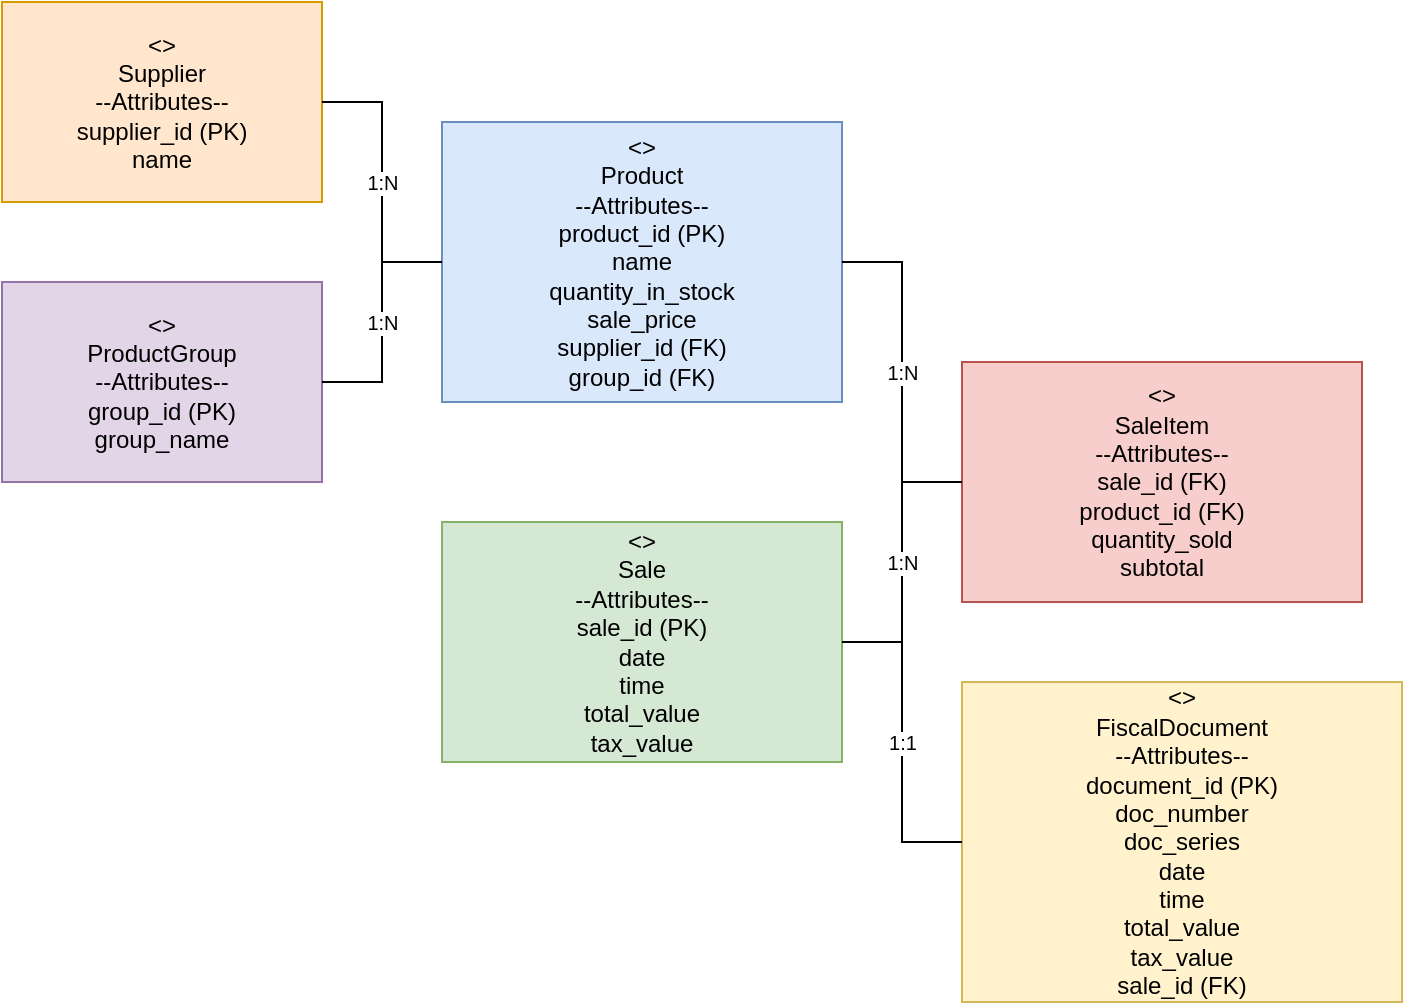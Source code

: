 <?xml version="1.0" encoding="UTF-8"?>
<mxfile>
  <diagram id="ER_Loja" name="Modelo ER - Loja de Conveniência">
    <mxGraphModel dx="800" dy="600" grid="1" gridSize="10" guides="1" tooltips="1" connect="1" arrows="1" fold="1" page="1" pageScale="1" pageWidth="827" pageHeight="1169" math="0" shadow="0">
      <root>
        <mxCell id="0"/>
        <mxCell id="1" parent="0"/>
        
        <!-- Entidade: Supplier -->
        <mxCell id="3" value="&lt;&lt;Entity&gt;&gt;&#xa;Supplier&#xa;--Attributes--&#xa;supplier_id (PK)&#xa;name" 
                style="rounded=0;whiteSpace=wrap;html=1;fillColor=#FFE6CC;strokeColor=#D79B00;fontSize=12;" 
                vertex="1" parent="1">
          <mxGeometry x="40" y="40" width="160" height="100" as="geometry"/>
        </mxCell>
        
        <!-- Entidade: ProductGroup -->
        <mxCell id="4" value="&lt;&lt;Entity&gt;&gt;&#xa;ProductGroup&#xa;--Attributes--&#xa;group_id (PK)&#xa;group_name" 
                style="rounded=0;whiteSpace=wrap;html=1;fillColor=#E1D5E7;strokeColor=#9673A6;fontSize=12;" 
                vertex="1" parent="1">
          <mxGeometry x="40" y="180" width="160" height="100" as="geometry"/>
        </mxCell>
        
        <!-- Entidade: Product -->
        <mxCell id="2" value="&lt;&lt;Entity&gt;&gt;&#xa;Product&#xa;--Attributes--&#xa;product_id (PK)&#xa;name&#xa;quantity_in_stock&#xa;sale_price&#xa;supplier_id (FK)&#xa;group_id (FK)" 
                style="rounded=0;whiteSpace=wrap;html=1;fillColor=#DAE8FC;strokeColor=#6C8EBF;fontSize=12;" 
                vertex="1" parent="1">
          <mxGeometry x="260" y="100" width="200" height="140" as="geometry"/>
        </mxCell>
        
        <!-- Entidade: Sale -->
        <mxCell id="5" value="&lt;&lt;Entity&gt;&gt;&#xa;Sale&#xa;--Attributes--&#xa;sale_id (PK)&#xa;date&#xa;time&#xa;total_value&#xa;tax_value" 
                style="rounded=0;whiteSpace=wrap;html=1;fillColor=#D5E8D4;strokeColor=#82B366;fontSize=12;" 
                vertex="1" parent="1">
          <mxGeometry x="260" y="300" width="200" height="120" as="geometry"/>
        </mxCell>
        
        <!-- Entidade Associativa: SaleItem -->
        <mxCell id="6" value="&lt;&lt;Associative&gt;&gt;&#xa;SaleItem&#xa;--Attributes--&#xa;sale_id (FK)&#xa;product_id (FK)&#xa;quantity_sold&#xa;subtotal" 
                style="rounded=0;whiteSpace=wrap;html=1;fillColor=#F8CECC;strokeColor=#B85450;fontSize=12;" 
                vertex="1" parent="1">
          <mxGeometry x="520" y="220" width="200" height="120" as="geometry"/>
        </mxCell>
        
        <!-- Entidade: FiscalDocument -->
        <mxCell id="7" value="&lt;&lt;Entity&gt;&gt;&#xa;FiscalDocument&#xa;--Attributes--&#xa;document_id (PK)&#xa;doc_number&#xa;doc_series&#xa;date&#xa;time&#xa;total_value&#xa;tax_value&#xa;sale_id (FK)" 
                style="rounded=0;whiteSpace=wrap;html=1;fillColor=#FFF2CC;strokeColor=#D6B656;fontSize=12;" 
                vertex="1" parent="1">
          <mxGeometry x="520" y="380" width="220" height="160" as="geometry"/>
        </mxCell>
        
        <!-- Relacionamentos / Conectores -->
        <!-- Supplier 1:N Product -->
        <mxCell id="8" value="1:N" style="edgeStyle=orthogonalEdgeStyle;rounded=0;html=1;endArrow=none;strokeColor=#000000;fontSize=10;align=center;" 
                edge="1" parent="1" source="3" target="2">
          <mxGeometry relative="1" as="geometry"/>
        </mxCell>

        <!-- ProductGroup 1:N Product -->
        <mxCell id="9" value="1:N" style="edgeStyle=orthogonalEdgeStyle;rounded=0;html=1;endArrow=none;strokeColor=#000000;fontSize=10;align=center;" 
                edge="1" parent="1" source="4" target="2">
          <mxGeometry relative="1" as="geometry"/>
        </mxCell>
        
        <!-- Sale 1:N SaleItem -->
        <mxCell id="10" value="1:N" style="edgeStyle=orthogonalEdgeStyle;rounded=0;html=1;endArrow=none;strokeColor=#000000;fontSize=10;align=center;" 
                edge="1" parent="1" source="5" target="6">
          <mxGeometry relative="1" as="geometry"/>
        </mxCell>
        
        <!-- Product 1:N SaleItem -->
        <mxCell id="11" value="1:N" style="edgeStyle=orthogonalEdgeStyle;rounded=0;html=1;endArrow=none;strokeColor=#000000;fontSize=10;align=center;" 
                edge="1" parent="1" source="2" target="6">
          <mxGeometry relative="1" as="geometry"/>
        </mxCell>

        <!-- Sale 1:1 FiscalDocument -->
        <mxCell id="12" value="1:1" style="edgeStyle=orthogonalEdgeStyle;rounded=0;html=1;endArrow=none;strokeColor=#000000;fontSize=10;align=center;" 
                edge="1" parent="1" source="5" target="7">
          <mxGeometry relative="1" as="geometry"/>
        </mxCell>
        
      </root>
    </mxGraphModel>
  </diagram>
</mxfile>
